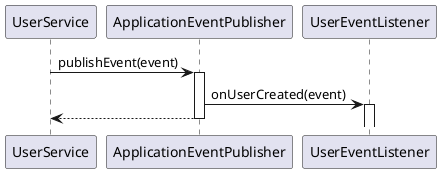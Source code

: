 @startuml
UserService->ApplicationEventPublisher: publishEvent(event)
activate ApplicationEventPublisher
ApplicationEventPublisher->UserEventListener: onUserCreated(event)
activate UserEventListener

UserService<--ApplicationEventPublisher
deactivate ApplicationEventPublisher
@enduml